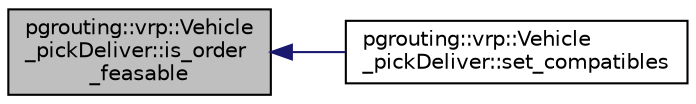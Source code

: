 digraph "pgrouting::vrp::Vehicle_pickDeliver::is_order_feasable"
{
  edge [fontname="Helvetica",fontsize="10",labelfontname="Helvetica",labelfontsize="10"];
  node [fontname="Helvetica",fontsize="10",shape=record];
  rankdir="LR";
  Node731 [label="pgrouting::vrp::Vehicle\l_pickDeliver::is_order\l_feasable",height=0.2,width=0.4,color="black", fillcolor="grey75", style="filled", fontcolor="black"];
  Node731 -> Node732 [dir="back",color="midnightblue",fontsize="10",style="solid",fontname="Helvetica"];
  Node732 [label="pgrouting::vrp::Vehicle\l_pickDeliver::set_compatibles",height=0.2,width=0.4,color="black", fillcolor="white", style="filled",URL="$classpgrouting_1_1vrp_1_1Vehicle__pickDeliver.html#a0c933b7eb549491fc0a6e40a599e3ad8"];
}
